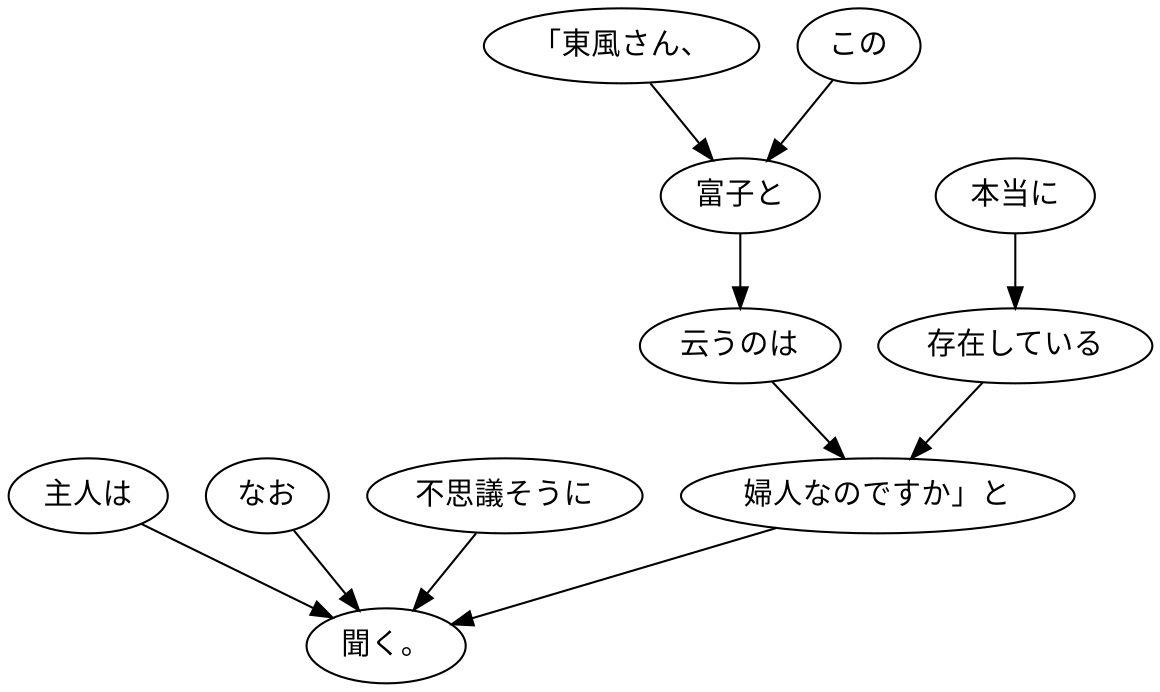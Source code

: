 digraph graph3817 {
	node0 [label="主人は"];
	node1 [label="なお"];
	node2 [label="不思議そうに"];
	node3 [label="「東風さん、"];
	node4 [label="この"];
	node5 [label="富子と"];
	node6 [label="云うのは"];
	node7 [label="本当に"];
	node8 [label="存在している"];
	node9 [label="婦人なのですか」と"];
	node10 [label="聞く。"];
	node0 -> node10;
	node1 -> node10;
	node2 -> node10;
	node3 -> node5;
	node4 -> node5;
	node5 -> node6;
	node6 -> node9;
	node7 -> node8;
	node8 -> node9;
	node9 -> node10;
}
